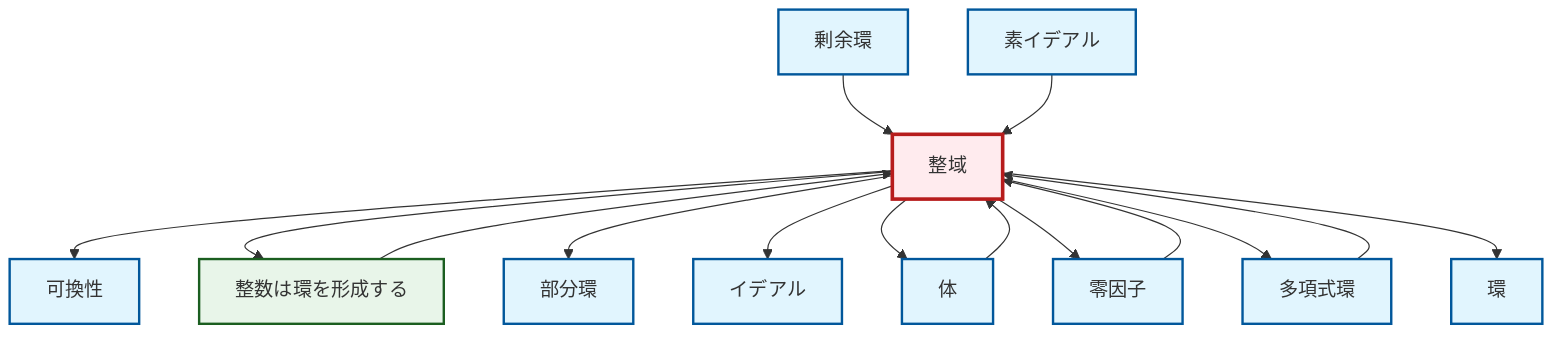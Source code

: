graph TD
    classDef definition fill:#e1f5fe,stroke:#01579b,stroke-width:2px
    classDef theorem fill:#f3e5f5,stroke:#4a148c,stroke-width:2px
    classDef axiom fill:#fff3e0,stroke:#e65100,stroke-width:2px
    classDef example fill:#e8f5e9,stroke:#1b5e20,stroke-width:2px
    classDef current fill:#ffebee,stroke:#b71c1c,stroke-width:3px
    def-integral-domain["整域"]:::definition
    def-field["体"]:::definition
    def-prime-ideal["素イデアル"]:::definition
    def-ideal["イデアル"]:::definition
    def-polynomial-ring["多項式環"]:::definition
    def-zero-divisor["零因子"]:::definition
    def-ring["環"]:::definition
    def-quotient-ring["剰余環"]:::definition
    ex-integers-ring["整数は環を形成する"]:::example
    def-subring["部分環"]:::definition
    def-commutativity["可換性"]:::definition
    def-integral-domain --> def-commutativity
    def-integral-domain --> ex-integers-ring
    def-quotient-ring --> def-integral-domain
    def-field --> def-integral-domain
    def-integral-domain --> def-subring
    ex-integers-ring --> def-integral-domain
    def-polynomial-ring --> def-integral-domain
    def-integral-domain --> def-ideal
    def-zero-divisor --> def-integral-domain
    def-integral-domain --> def-field
    def-integral-domain --> def-zero-divisor
    def-prime-ideal --> def-integral-domain
    def-integral-domain --> def-polynomial-ring
    def-integral-domain --> def-ring
    class def-integral-domain current
